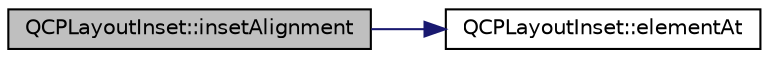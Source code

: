 digraph "QCPLayoutInset::insetAlignment"
{
 // LATEX_PDF_SIZE
  edge [fontname="Helvetica",fontsize="10",labelfontname="Helvetica",labelfontsize="10"];
  node [fontname="Helvetica",fontsize="10",shape=record];
  rankdir="LR";
  Node1 [label="QCPLayoutInset::insetAlignment",height=0.2,width=0.4,color="black", fillcolor="grey75", style="filled", fontcolor="black",tooltip=" "];
  Node1 -> Node2 [color="midnightblue",fontsize="10",style="solid",fontname="Helvetica"];
  Node2 [label="QCPLayoutInset::elementAt",height=0.2,width=0.4,color="black", fillcolor="white", style="filled",URL="$classQCPLayoutInset.html#a881ca205605bae9c034733b808f93a02",tooltip=" "];
}
